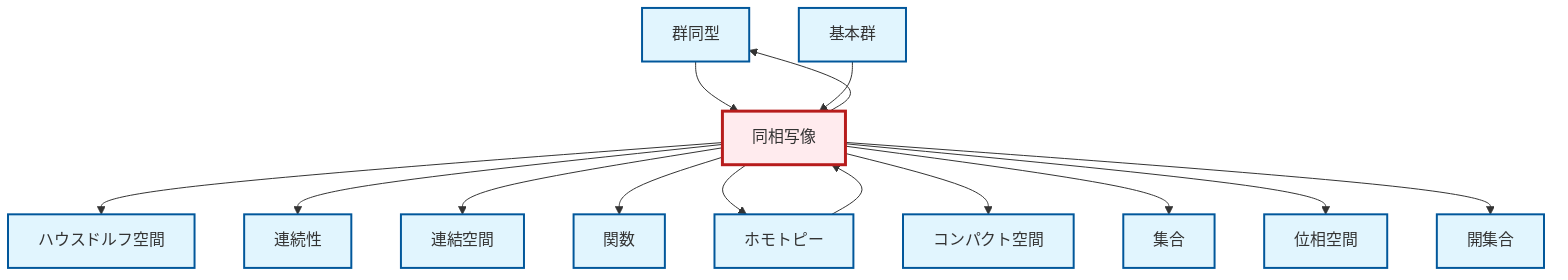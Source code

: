 graph TD
    classDef definition fill:#e1f5fe,stroke:#01579b,stroke-width:2px
    classDef theorem fill:#f3e5f5,stroke:#4a148c,stroke-width:2px
    classDef axiom fill:#fff3e0,stroke:#e65100,stroke-width:2px
    classDef example fill:#e8f5e9,stroke:#1b5e20,stroke-width:2px
    classDef current fill:#ffebee,stroke:#b71c1c,stroke-width:3px
    def-set["集合"]:::definition
    def-connected["連結空間"]:::definition
    def-compact["コンパクト空間"]:::definition
    def-open-set["開集合"]:::definition
    def-hausdorff["ハウスドルフ空間"]:::definition
    def-isomorphism["群同型"]:::definition
    def-fundamental-group["基本群"]:::definition
    def-homotopy["ホモトピー"]:::definition
    def-continuity["連続性"]:::definition
    def-function["関数"]:::definition
    def-topological-space["位相空間"]:::definition
    def-homeomorphism["同相写像"]:::definition
    def-homeomorphism --> def-hausdorff
    def-homeomorphism --> def-continuity
    def-homeomorphism --> def-connected
    def-homeomorphism --> def-function
    def-homeomorphism --> def-homotopy
    def-homeomorphism --> def-compact
    def-homeomorphism --> def-isomorphism
    def-isomorphism --> def-homeomorphism
    def-homeomorphism --> def-set
    def-homeomorphism --> def-topological-space
    def-homotopy --> def-homeomorphism
    def-fundamental-group --> def-homeomorphism
    def-homeomorphism --> def-open-set
    class def-homeomorphism current